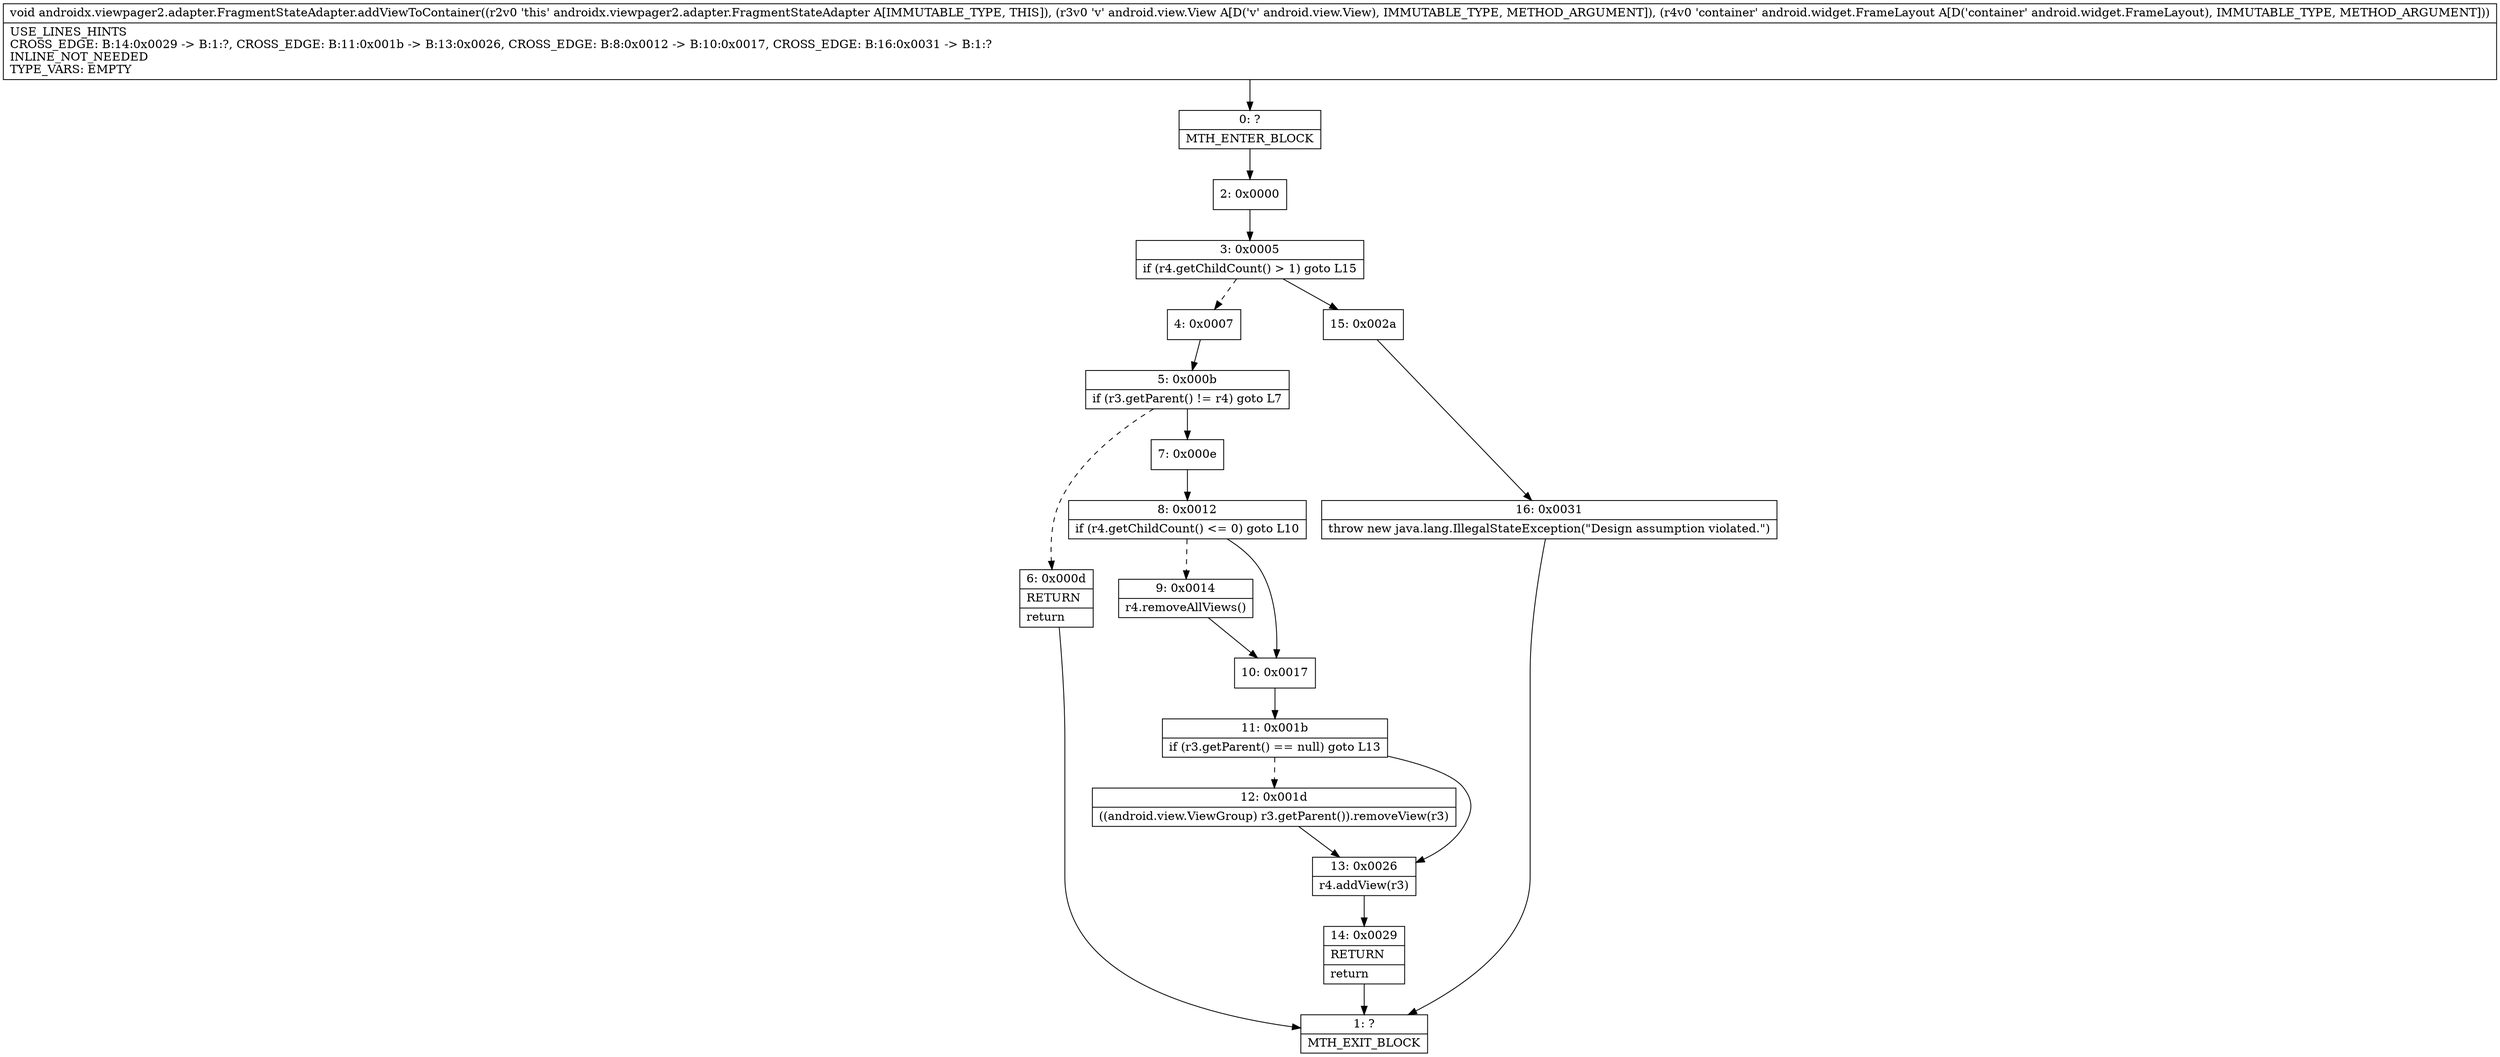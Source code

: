 digraph "CFG forandroidx.viewpager2.adapter.FragmentStateAdapter.addViewToContainer(Landroid\/view\/View;Landroid\/widget\/FrameLayout;)V" {
Node_0 [shape=record,label="{0\:\ ?|MTH_ENTER_BLOCK\l}"];
Node_2 [shape=record,label="{2\:\ 0x0000}"];
Node_3 [shape=record,label="{3\:\ 0x0005|if (r4.getChildCount() \> 1) goto L15\l}"];
Node_4 [shape=record,label="{4\:\ 0x0007}"];
Node_5 [shape=record,label="{5\:\ 0x000b|if (r3.getParent() != r4) goto L7\l}"];
Node_6 [shape=record,label="{6\:\ 0x000d|RETURN\l|return\l}"];
Node_1 [shape=record,label="{1\:\ ?|MTH_EXIT_BLOCK\l}"];
Node_7 [shape=record,label="{7\:\ 0x000e}"];
Node_8 [shape=record,label="{8\:\ 0x0012|if (r4.getChildCount() \<= 0) goto L10\l}"];
Node_9 [shape=record,label="{9\:\ 0x0014|r4.removeAllViews()\l}"];
Node_10 [shape=record,label="{10\:\ 0x0017}"];
Node_11 [shape=record,label="{11\:\ 0x001b|if (r3.getParent() == null) goto L13\l}"];
Node_12 [shape=record,label="{12\:\ 0x001d|((android.view.ViewGroup) r3.getParent()).removeView(r3)\l}"];
Node_13 [shape=record,label="{13\:\ 0x0026|r4.addView(r3)\l}"];
Node_14 [shape=record,label="{14\:\ 0x0029|RETURN\l|return\l}"];
Node_15 [shape=record,label="{15\:\ 0x002a}"];
Node_16 [shape=record,label="{16\:\ 0x0031|throw new java.lang.IllegalStateException(\"Design assumption violated.\")\l}"];
MethodNode[shape=record,label="{void androidx.viewpager2.adapter.FragmentStateAdapter.addViewToContainer((r2v0 'this' androidx.viewpager2.adapter.FragmentStateAdapter A[IMMUTABLE_TYPE, THIS]), (r3v0 'v' android.view.View A[D('v' android.view.View), IMMUTABLE_TYPE, METHOD_ARGUMENT]), (r4v0 'container' android.widget.FrameLayout A[D('container' android.widget.FrameLayout), IMMUTABLE_TYPE, METHOD_ARGUMENT]))  | USE_LINES_HINTS\lCROSS_EDGE: B:14:0x0029 \-\> B:1:?, CROSS_EDGE: B:11:0x001b \-\> B:13:0x0026, CROSS_EDGE: B:8:0x0012 \-\> B:10:0x0017, CROSS_EDGE: B:16:0x0031 \-\> B:1:?\lINLINE_NOT_NEEDED\lTYPE_VARS: EMPTY\l}"];
MethodNode -> Node_0;Node_0 -> Node_2;
Node_2 -> Node_3;
Node_3 -> Node_4[style=dashed];
Node_3 -> Node_15;
Node_4 -> Node_5;
Node_5 -> Node_6[style=dashed];
Node_5 -> Node_7;
Node_6 -> Node_1;
Node_7 -> Node_8;
Node_8 -> Node_9[style=dashed];
Node_8 -> Node_10;
Node_9 -> Node_10;
Node_10 -> Node_11;
Node_11 -> Node_12[style=dashed];
Node_11 -> Node_13;
Node_12 -> Node_13;
Node_13 -> Node_14;
Node_14 -> Node_1;
Node_15 -> Node_16;
Node_16 -> Node_1;
}


